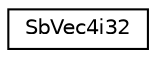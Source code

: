 digraph "Graphical Class Hierarchy"
{
 // LATEX_PDF_SIZE
  edge [fontname="Helvetica",fontsize="10",labelfontname="Helvetica",labelfontsize="10"];
  node [fontname="Helvetica",fontsize="10",shape=record];
  rankdir="LR";
  Node0 [label="SbVec4i32",height=0.2,width=0.4,color="black", fillcolor="white", style="filled",URL="$classSbVec4i32.html",tooltip=" "];
}
